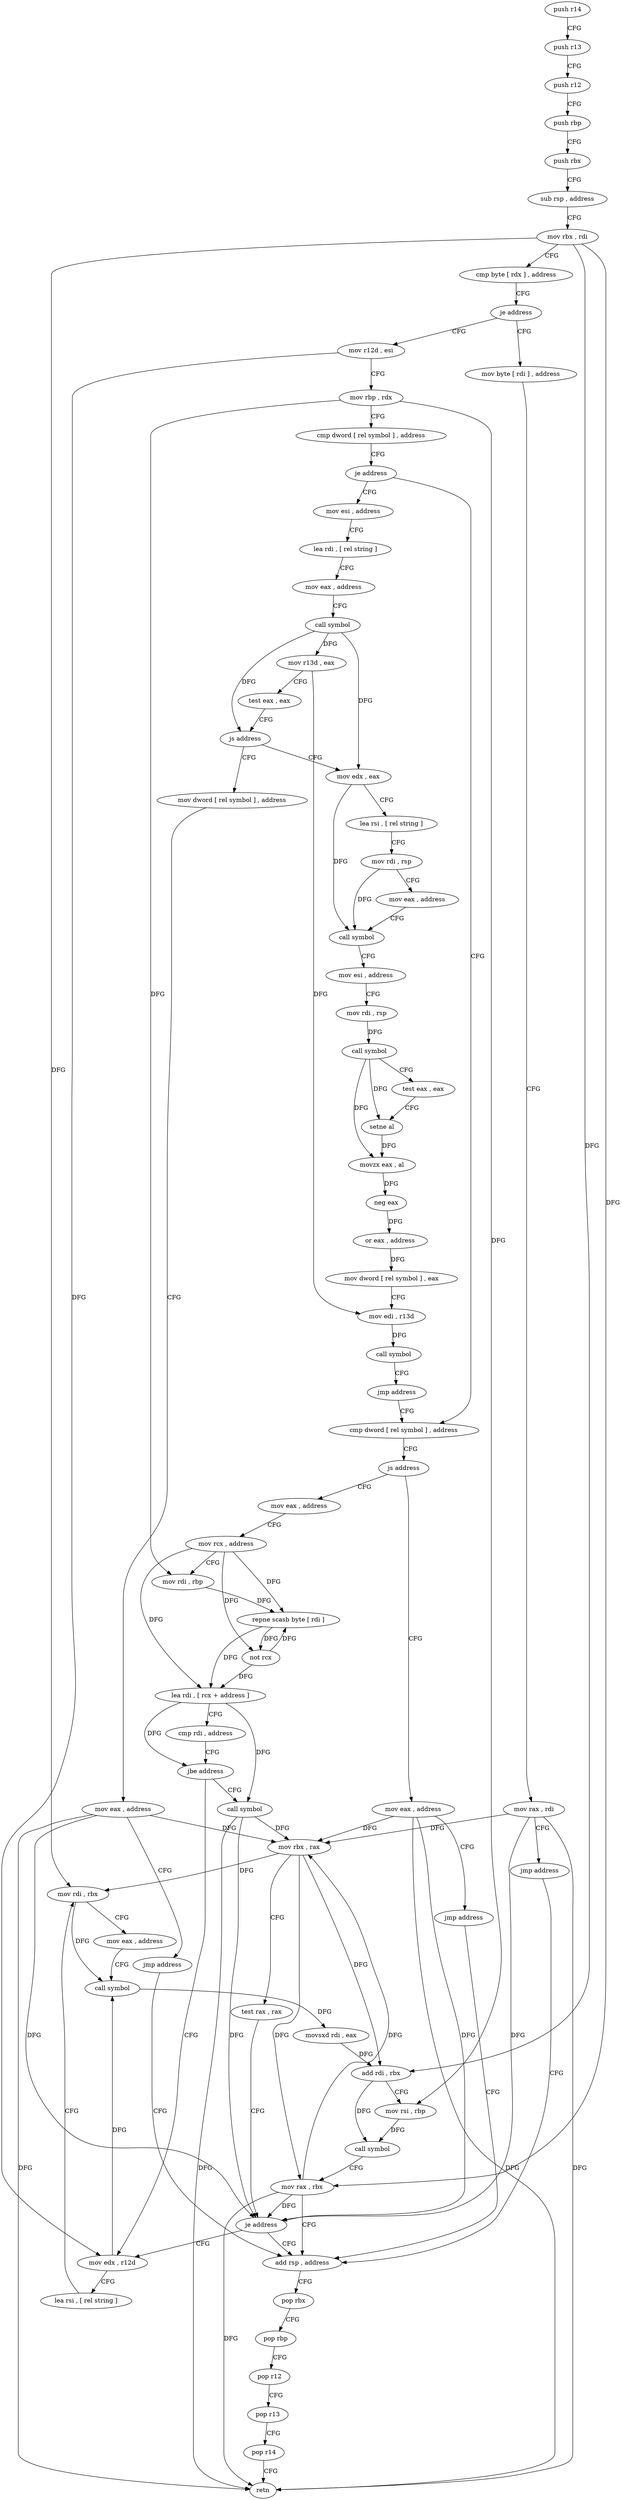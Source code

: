 digraph "func" {
"159636" [label = "push r14" ]
"159638" [label = "push r13" ]
"159640" [label = "push r12" ]
"159642" [label = "push rbp" ]
"159643" [label = "push rbx" ]
"159644" [label = "sub rsp , address" ]
"159648" [label = "mov rbx , rdi" ]
"159651" [label = "cmp byte [ rdx ] , address" ]
"159654" [label = "je address" ]
"159783" [label = "mov byte [ rdi ] , address" ]
"159656" [label = "mov r12d , esi" ]
"159786" [label = "mov rax , rdi" ]
"159789" [label = "jmp address" ]
"159770" [label = "add rsp , address" ]
"159659" [label = "mov rbp , rdx" ]
"159662" [label = "cmp dword [ rel symbol ] , address" ]
"159669" [label = "je address" ]
"159791" [label = "mov esi , address" ]
"159671" [label = "cmp dword [ rel symbol ] , address" ]
"159774" [label = "pop rbx" ]
"159775" [label = "pop rbp" ]
"159776" [label = "pop r12" ]
"159778" [label = "pop r13" ]
"159780" [label = "pop r14" ]
"159782" [label = "retn" ]
"159796" [label = "lea rdi , [ rel string ]" ]
"159803" [label = "mov eax , address" ]
"159808" [label = "call symbol" ]
"159813" [label = "mov r13d , eax" ]
"159816" [label = "test eax , eax" ]
"159818" [label = "js address" ]
"159887" [label = "mov dword [ rel symbol ] , address" ]
"159820" [label = "mov edx , eax" ]
"159678" [label = "js address" ]
"159907" [label = "mov eax , address" ]
"159684" [label = "mov eax , address" ]
"159897" [label = "mov eax , address" ]
"159902" [label = "jmp address" ]
"159822" [label = "lea rsi , [ rel string ]" ]
"159829" [label = "mov rdi , rsp" ]
"159832" [label = "mov eax , address" ]
"159837" [label = "call symbol" ]
"159842" [label = "mov esi , address" ]
"159847" [label = "mov rdi , rsp" ]
"159850" [label = "call symbol" ]
"159855" [label = "test eax , eax" ]
"159857" [label = "setne al" ]
"159860" [label = "movzx eax , al" ]
"159863" [label = "neg eax" ]
"159865" [label = "or eax , address" ]
"159868" [label = "mov dword [ rel symbol ] , eax" ]
"159874" [label = "mov edi , r13d" ]
"159877" [label = "call symbol" ]
"159882" [label = "jmp address" ]
"159912" [label = "jmp address" ]
"159689" [label = "mov rcx , address" ]
"159696" [label = "mov rdi , rbp" ]
"159699" [label = "repne scasb byte [ rdi ]" ]
"159701" [label = "not rcx" ]
"159704" [label = "lea rdi , [ rcx + address ]" ]
"159708" [label = "cmp rdi , address" ]
"159715" [label = "jbe address" ]
"159730" [label = "mov edx , r12d" ]
"159717" [label = "call symbol" ]
"159733" [label = "lea rsi , [ rel string ]" ]
"159740" [label = "mov rdi , rbx" ]
"159743" [label = "mov eax , address" ]
"159748" [label = "call symbol" ]
"159753" [label = "movsxd rdi , eax" ]
"159756" [label = "add rdi , rbx" ]
"159759" [label = "mov rsi , rbp" ]
"159762" [label = "call symbol" ]
"159767" [label = "mov rax , rbx" ]
"159722" [label = "mov rbx , rax" ]
"159725" [label = "test rax , rax" ]
"159728" [label = "je address" ]
"159636" -> "159638" [ label = "CFG" ]
"159638" -> "159640" [ label = "CFG" ]
"159640" -> "159642" [ label = "CFG" ]
"159642" -> "159643" [ label = "CFG" ]
"159643" -> "159644" [ label = "CFG" ]
"159644" -> "159648" [ label = "CFG" ]
"159648" -> "159651" [ label = "CFG" ]
"159648" -> "159740" [ label = "DFG" ]
"159648" -> "159756" [ label = "DFG" ]
"159648" -> "159767" [ label = "DFG" ]
"159651" -> "159654" [ label = "CFG" ]
"159654" -> "159783" [ label = "CFG" ]
"159654" -> "159656" [ label = "CFG" ]
"159783" -> "159786" [ label = "CFG" ]
"159656" -> "159659" [ label = "CFG" ]
"159656" -> "159730" [ label = "DFG" ]
"159786" -> "159789" [ label = "CFG" ]
"159786" -> "159782" [ label = "DFG" ]
"159786" -> "159722" [ label = "DFG" ]
"159786" -> "159728" [ label = "DFG" ]
"159789" -> "159770" [ label = "CFG" ]
"159770" -> "159774" [ label = "CFG" ]
"159659" -> "159662" [ label = "CFG" ]
"159659" -> "159696" [ label = "DFG" ]
"159659" -> "159759" [ label = "DFG" ]
"159662" -> "159669" [ label = "CFG" ]
"159669" -> "159791" [ label = "CFG" ]
"159669" -> "159671" [ label = "CFG" ]
"159791" -> "159796" [ label = "CFG" ]
"159671" -> "159678" [ label = "CFG" ]
"159774" -> "159775" [ label = "CFG" ]
"159775" -> "159776" [ label = "CFG" ]
"159776" -> "159778" [ label = "CFG" ]
"159778" -> "159780" [ label = "CFG" ]
"159780" -> "159782" [ label = "CFG" ]
"159796" -> "159803" [ label = "CFG" ]
"159803" -> "159808" [ label = "CFG" ]
"159808" -> "159813" [ label = "DFG" ]
"159808" -> "159818" [ label = "DFG" ]
"159808" -> "159820" [ label = "DFG" ]
"159813" -> "159816" [ label = "CFG" ]
"159813" -> "159874" [ label = "DFG" ]
"159816" -> "159818" [ label = "CFG" ]
"159818" -> "159887" [ label = "CFG" ]
"159818" -> "159820" [ label = "CFG" ]
"159887" -> "159897" [ label = "CFG" ]
"159820" -> "159822" [ label = "CFG" ]
"159820" -> "159837" [ label = "DFG" ]
"159678" -> "159907" [ label = "CFG" ]
"159678" -> "159684" [ label = "CFG" ]
"159907" -> "159912" [ label = "CFG" ]
"159907" -> "159782" [ label = "DFG" ]
"159907" -> "159722" [ label = "DFG" ]
"159907" -> "159728" [ label = "DFG" ]
"159684" -> "159689" [ label = "CFG" ]
"159897" -> "159902" [ label = "CFG" ]
"159897" -> "159782" [ label = "DFG" ]
"159897" -> "159722" [ label = "DFG" ]
"159897" -> "159728" [ label = "DFG" ]
"159902" -> "159770" [ label = "CFG" ]
"159822" -> "159829" [ label = "CFG" ]
"159829" -> "159832" [ label = "CFG" ]
"159829" -> "159837" [ label = "DFG" ]
"159832" -> "159837" [ label = "CFG" ]
"159837" -> "159842" [ label = "CFG" ]
"159842" -> "159847" [ label = "CFG" ]
"159847" -> "159850" [ label = "DFG" ]
"159850" -> "159855" [ label = "CFG" ]
"159850" -> "159857" [ label = "DFG" ]
"159850" -> "159860" [ label = "DFG" ]
"159855" -> "159857" [ label = "CFG" ]
"159857" -> "159860" [ label = "DFG" ]
"159860" -> "159863" [ label = "DFG" ]
"159863" -> "159865" [ label = "DFG" ]
"159865" -> "159868" [ label = "DFG" ]
"159868" -> "159874" [ label = "CFG" ]
"159874" -> "159877" [ label = "DFG" ]
"159877" -> "159882" [ label = "CFG" ]
"159882" -> "159671" [ label = "CFG" ]
"159912" -> "159770" [ label = "CFG" ]
"159689" -> "159696" [ label = "CFG" ]
"159689" -> "159699" [ label = "DFG" ]
"159689" -> "159701" [ label = "DFG" ]
"159689" -> "159704" [ label = "DFG" ]
"159696" -> "159699" [ label = "DFG" ]
"159699" -> "159701" [ label = "DFG" ]
"159699" -> "159704" [ label = "DFG" ]
"159701" -> "159704" [ label = "DFG" ]
"159701" -> "159699" [ label = "DFG" ]
"159704" -> "159708" [ label = "CFG" ]
"159704" -> "159715" [ label = "DFG" ]
"159704" -> "159717" [ label = "DFG" ]
"159708" -> "159715" [ label = "CFG" ]
"159715" -> "159730" [ label = "CFG" ]
"159715" -> "159717" [ label = "CFG" ]
"159730" -> "159733" [ label = "CFG" ]
"159730" -> "159748" [ label = "DFG" ]
"159717" -> "159722" [ label = "DFG" ]
"159717" -> "159782" [ label = "DFG" ]
"159717" -> "159728" [ label = "DFG" ]
"159733" -> "159740" [ label = "CFG" ]
"159740" -> "159743" [ label = "CFG" ]
"159740" -> "159748" [ label = "DFG" ]
"159743" -> "159748" [ label = "CFG" ]
"159748" -> "159753" [ label = "DFG" ]
"159753" -> "159756" [ label = "DFG" ]
"159756" -> "159759" [ label = "CFG" ]
"159756" -> "159762" [ label = "DFG" ]
"159759" -> "159762" [ label = "DFG" ]
"159762" -> "159767" [ label = "CFG" ]
"159767" -> "159770" [ label = "CFG" ]
"159767" -> "159782" [ label = "DFG" ]
"159767" -> "159722" [ label = "DFG" ]
"159767" -> "159728" [ label = "DFG" ]
"159722" -> "159725" [ label = "CFG" ]
"159722" -> "159740" [ label = "DFG" ]
"159722" -> "159756" [ label = "DFG" ]
"159722" -> "159767" [ label = "DFG" ]
"159725" -> "159728" [ label = "CFG" ]
"159728" -> "159770" [ label = "CFG" ]
"159728" -> "159730" [ label = "CFG" ]
}
